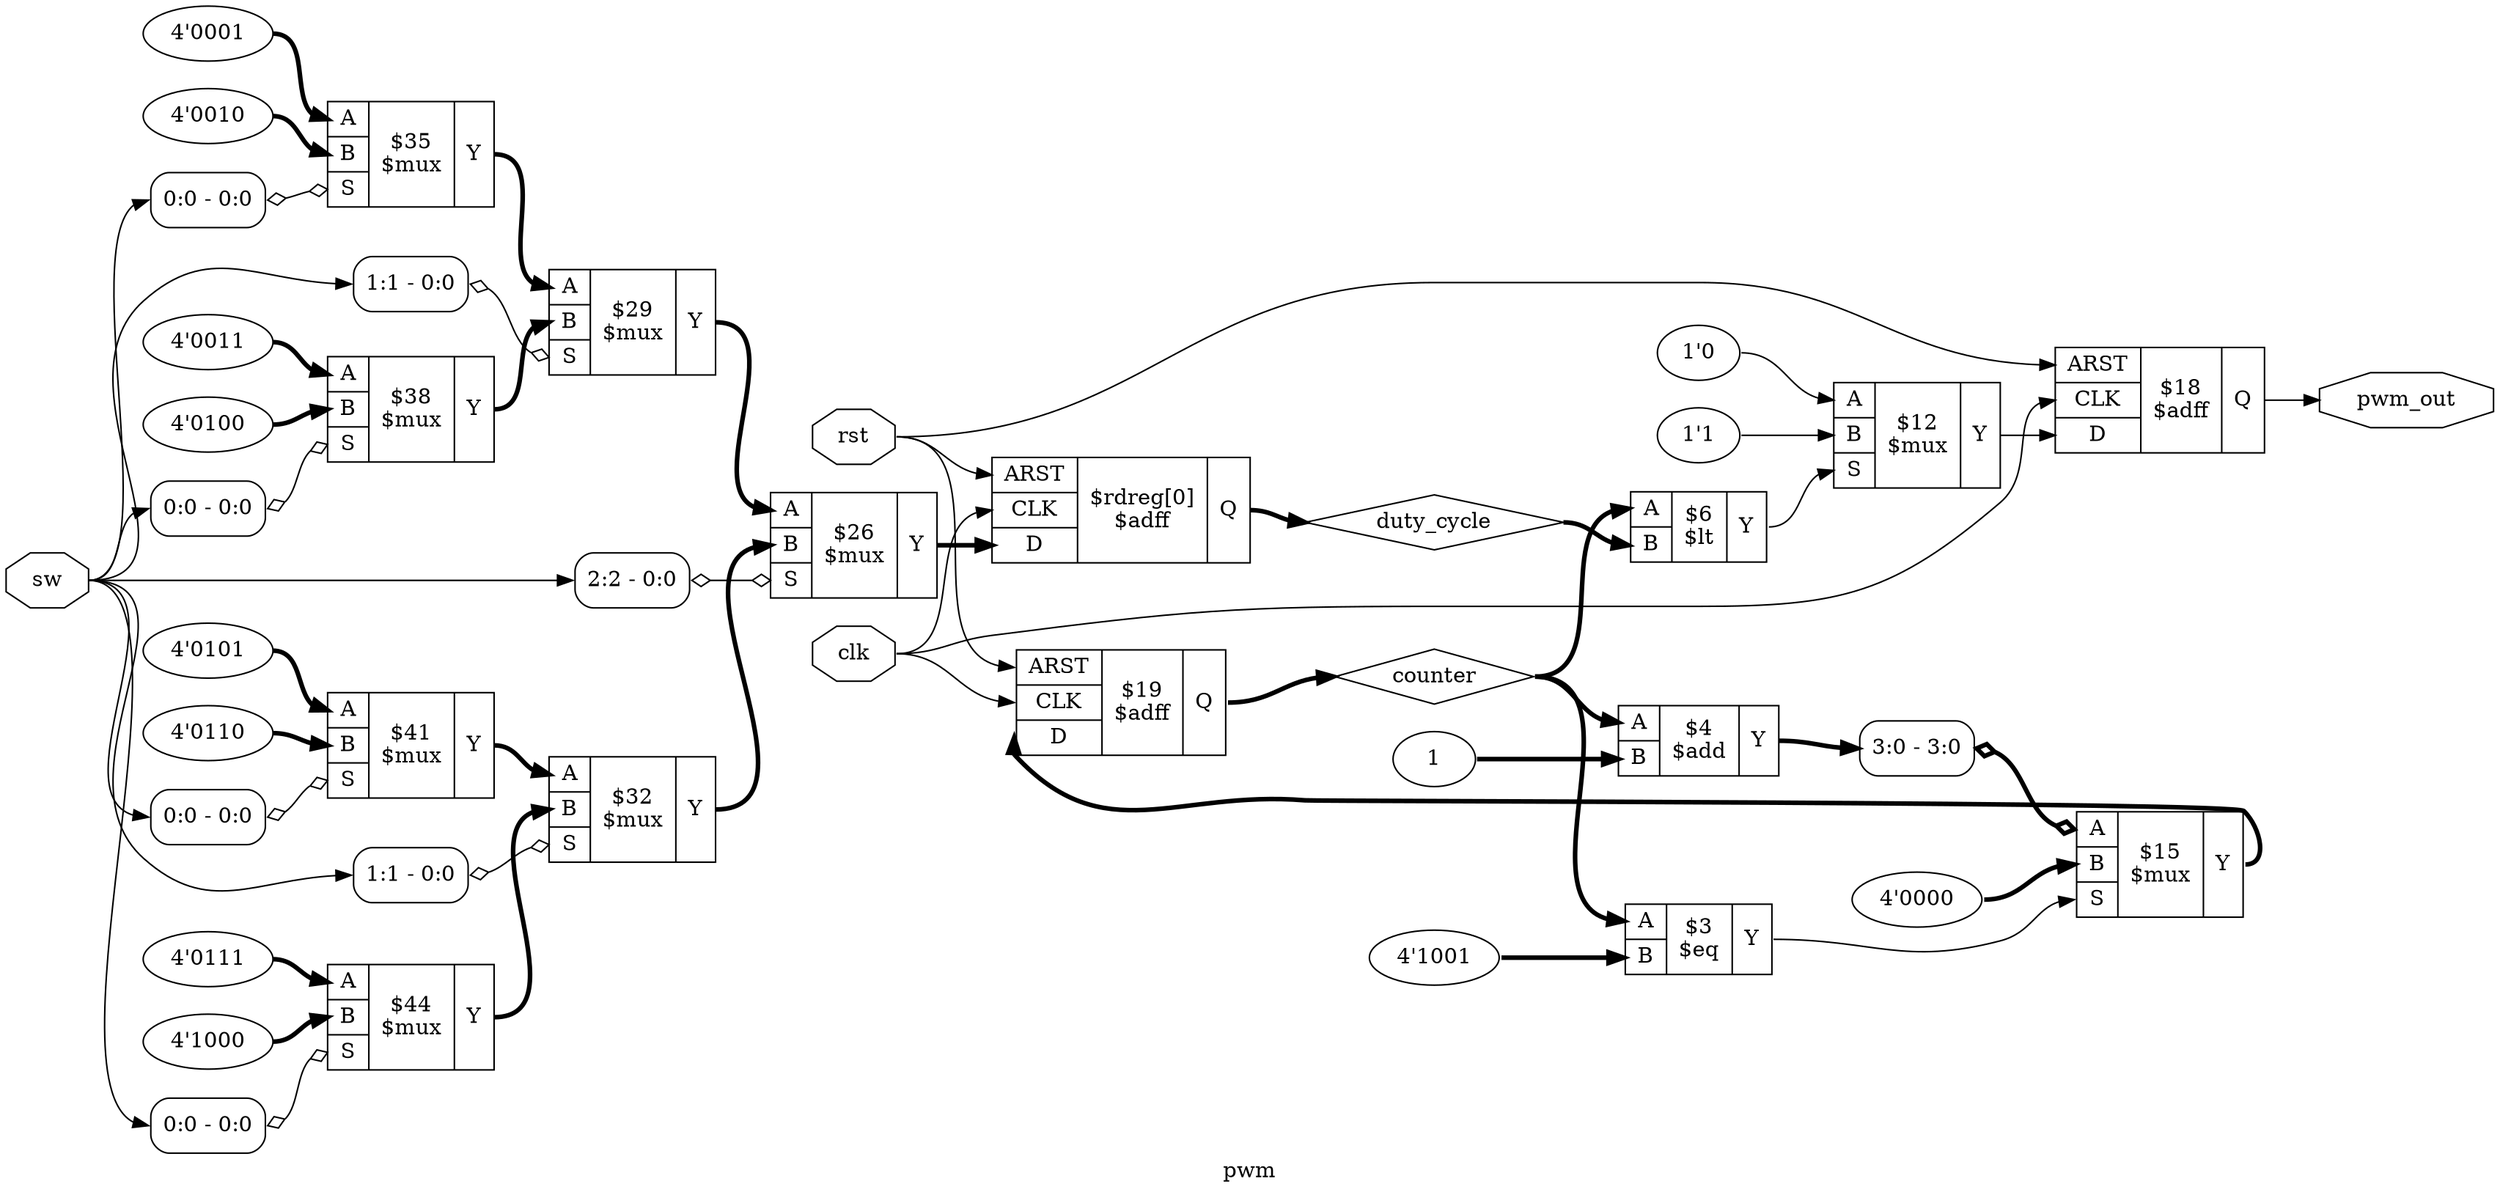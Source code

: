 digraph "pwm" {
label="pwm";
rankdir="LR";
remincross=true;
n13 [ shape=octagon, label="clk", color="black", fontcolor="black" ];
n14 [ shape=diamond, label="counter", color="black", fontcolor="black" ];
n15 [ shape=diamond, label="duty_cycle", color="black", fontcolor="black" ];
n16 [ shape=octagon, label="pwm_out", color="black", fontcolor="black" ];
n17 [ shape=octagon, label="rst", color="black", fontcolor="black" ];
n18 [ shape=octagon, label="sw", color="black", fontcolor="black" ];
c23 [ shape=record, label="{{<p19> ARST|<p20> CLK|<p21> D}|$rdreg[0]\n$adff|{<p22> Q}}",  ];
v0 [ label="1" ];
c27 [ shape=record, label="{{<p24> A|<p25> B}|$4\n$add|{<p26> Y}}",  ];
v1 [ label="4'1001" ];
c28 [ shape=record, label="{{<p24> A|<p25> B}|$3\n$eq|{<p26> Y}}",  ];
c29 [ shape=record, label="{{<p24> A|<p25> B}|$6\n$lt|{<p26> Y}}",  ];
c31 [ shape=record, label="{{<p24> A|<p25> B|<p30> S}|$26\n$mux|{<p26> Y}}",  ];
x2 [ shape=record, style=rounded, label="<s0> 2:2 - 0:0 ", color="black", fontcolor="black" ];
x2:e -> c31:p30:w [arrowhead=odiamond, arrowtail=odiamond, dir=both, color="black", fontcolor="black", label=""];
c32 [ shape=record, label="{{<p24> A|<p25> B|<p30> S}|$29\n$mux|{<p26> Y}}",  ];
x3 [ shape=record, style=rounded, label="<s0> 1:1 - 0:0 ", color="black", fontcolor="black" ];
x3:e -> c32:p30:w [arrowhead=odiamond, arrowtail=odiamond, dir=both, color="black", fontcolor="black", label=""];
c33 [ shape=record, label="{{<p24> A|<p25> B|<p30> S}|$32\n$mux|{<p26> Y}}",  ];
x4 [ shape=record, style=rounded, label="<s0> 1:1 - 0:0 ", color="black", fontcolor="black" ];
x4:e -> c33:p30:w [arrowhead=odiamond, arrowtail=odiamond, dir=both, color="black", fontcolor="black", label=""];
v5 [ label="4'0001" ];
v6 [ label="4'0010" ];
c34 [ shape=record, label="{{<p24> A|<p25> B|<p30> S}|$35\n$mux|{<p26> Y}}",  ];
x7 [ shape=record, style=rounded, label="<s0> 0:0 - 0:0 ", color="black", fontcolor="black" ];
x7:e -> c34:p30:w [arrowhead=odiamond, arrowtail=odiamond, dir=both, color="black", fontcolor="black", label=""];
v8 [ label="4'0011" ];
v9 [ label="4'0100" ];
c35 [ shape=record, label="{{<p24> A|<p25> B|<p30> S}|$38\n$mux|{<p26> Y}}",  ];
x10 [ shape=record, style=rounded, label="<s0> 0:0 - 0:0 ", color="black", fontcolor="black" ];
x10:e -> c35:p30:w [arrowhead=odiamond, arrowtail=odiamond, dir=both, color="black", fontcolor="black", label=""];
v11 [ label="4'0101" ];
v12 [ label="4'0110" ];
c36 [ shape=record, label="{{<p24> A|<p25> B|<p30> S}|$41\n$mux|{<p26> Y}}",  ];
x13 [ shape=record, style=rounded, label="<s0> 0:0 - 0:0 ", color="black", fontcolor="black" ];
x13:e -> c36:p30:w [arrowhead=odiamond, arrowtail=odiamond, dir=both, color="black", fontcolor="black", label=""];
v14 [ label="4'0111" ];
v15 [ label="4'1000" ];
c37 [ shape=record, label="{{<p24> A|<p25> B|<p30> S}|$44\n$mux|{<p26> Y}}",  ];
x16 [ shape=record, style=rounded, label="<s0> 0:0 - 0:0 ", color="black", fontcolor="black" ];
x16:e -> c37:p30:w [arrowhead=odiamond, arrowtail=odiamond, dir=both, color="black", fontcolor="black", label=""];
c38 [ shape=record, label="{{<p19> ARST|<p20> CLK|<p21> D}|$18\n$adff|{<p22> Q}}",  ];
c39 [ shape=record, label="{{<p19> ARST|<p20> CLK|<p21> D}|$19\n$adff|{<p22> Q}}",  ];
v17 [ label="1'0" ];
v18 [ label="1'1" ];
c40 [ shape=record, label="{{<p24> A|<p25> B|<p30> S}|$12\n$mux|{<p26> Y}}",  ];
v20 [ label="4'0000" ];
c41 [ shape=record, label="{{<p24> A|<p25> B|<p30> S}|$15\n$mux|{<p26> Y}}",  ];
x19 [ shape=record, style=rounded, label="<s0> 3:0 - 3:0 ", color="black", fontcolor="black" ];
x19:e -> c41:p24:w [arrowhead=odiamond, arrowtail=odiamond, dir=both, color="black", fontcolor="black", style="setlinewidth(3)", label=""];
c31:p26:e -> c23:p21:w [color="black", fontcolor="black", style="setlinewidth(3)", label=""];
c35:p26:e -> c32:p25:w [color="black", fontcolor="black", style="setlinewidth(3)", label=""];
c36:p26:e -> c33:p24:w [color="black", fontcolor="black", style="setlinewidth(3)", label=""];
c37:p26:e -> c33:p25:w [color="black", fontcolor="black", style="setlinewidth(3)", label=""];
n13:e -> c23:p20:w [color="black", fontcolor="black", label=""];
n13:e -> c38:p20:w [color="black", fontcolor="black", label=""];
n13:e -> c39:p20:w [color="black", fontcolor="black", label=""];
c39:p22:e -> n14:w [color="black", fontcolor="black", style="setlinewidth(3)", label=""];
n14:e -> c27:p24:w [color="black", fontcolor="black", style="setlinewidth(3)", label=""];
n14:e -> c28:p24:w [color="black", fontcolor="black", style="setlinewidth(3)", label=""];
n14:e -> c29:p24:w [color="black", fontcolor="black", style="setlinewidth(3)", label=""];
c23:p22:e -> n15:w [color="black", fontcolor="black", style="setlinewidth(3)", label=""];
n15:e -> c29:p25:w [color="black", fontcolor="black", style="setlinewidth(3)", label=""];
c38:p22:e -> n16:w [color="black", fontcolor="black", label=""];
n17:e -> c23:p19:w [color="black", fontcolor="black", label=""];
n17:e -> c38:p19:w [color="black", fontcolor="black", label=""];
n17:e -> c39:p19:w [color="black", fontcolor="black", label=""];
n18:e -> x10:s0:w [color="black", fontcolor="black", label=""];
n18:e -> x13:s0:w [color="black", fontcolor="black", label=""];
n18:e -> x16:s0:w [color="black", fontcolor="black", label=""];
n18:e -> x2:s0:w [color="black", fontcolor="black", label=""];
n18:e -> x3:s0:w [color="black", fontcolor="black", label=""];
n18:e -> x4:s0:w [color="black", fontcolor="black", label=""];
n18:e -> x7:s0:w [color="black", fontcolor="black", label=""];
c41:p26:e -> c39:p21:w [color="black", fontcolor="black", style="setlinewidth(3)", label=""];
c40:p26:e -> c38:p21:w [color="black", fontcolor="black", label=""];
c27:p26:e -> x19:s0:w [color="black", fontcolor="black", style="setlinewidth(3)", label=""];
c28:p26:e -> c41:p30:w [color="black", fontcolor="black", label=""];
c29:p26:e -> c40:p30:w [color="black", fontcolor="black", label=""];
c32:p26:e -> c31:p24:w [color="black", fontcolor="black", style="setlinewidth(3)", label=""];
c33:p26:e -> c31:p25:w [color="black", fontcolor="black", style="setlinewidth(3)", label=""];
c34:p26:e -> c32:p24:w [color="black", fontcolor="black", style="setlinewidth(3)", label=""];
v0:e -> c27:p25:w [color="black", fontcolor="black", style="setlinewidth(3)", label=""];
v1:e -> c28:p25:w [color="black", fontcolor="black", style="setlinewidth(3)", label=""];
v11:e -> c36:p24:w [color="black", fontcolor="black", style="setlinewidth(3)", label=""];
v12:e -> c36:p25:w [color="black", fontcolor="black", style="setlinewidth(3)", label=""];
v14:e -> c37:p24:w [color="black", fontcolor="black", style="setlinewidth(3)", label=""];
v15:e -> c37:p25:w [color="black", fontcolor="black", style="setlinewidth(3)", label=""];
v17:e -> c40:p24:w [color="black", fontcolor="black", label=""];
v18:e -> c40:p25:w [color="black", fontcolor="black", label=""];
v20:e -> c41:p25:w [color="black", fontcolor="black", style="setlinewidth(3)", label=""];
v5:e -> c34:p24:w [color="black", fontcolor="black", style="setlinewidth(3)", label=""];
v6:e -> c34:p25:w [color="black", fontcolor="black", style="setlinewidth(3)", label=""];
v8:e -> c35:p24:w [color="black", fontcolor="black", style="setlinewidth(3)", label=""];
v9:e -> c35:p25:w [color="black", fontcolor="black", style="setlinewidth(3)", label=""];
}
